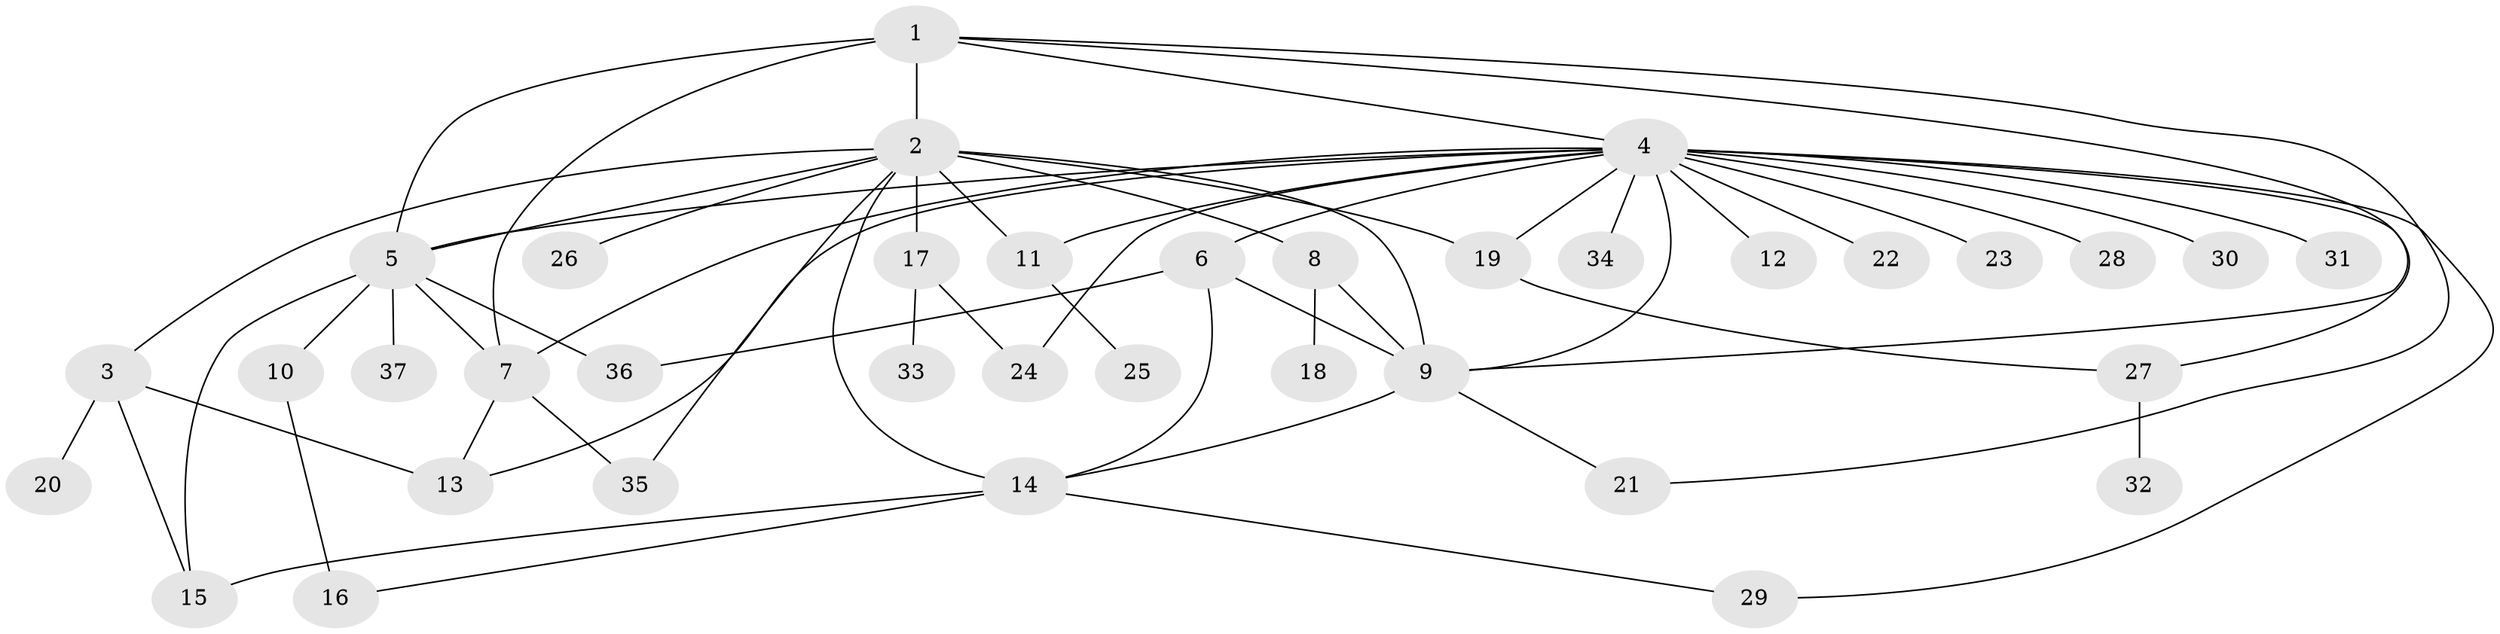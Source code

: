 // original degree distribution, {6: 0.03389830508474576, 15: 0.01694915254237288, 3: 0.13559322033898305, 20: 0.01694915254237288, 10: 0.03389830508474576, 5: 0.03389830508474576, 2: 0.2711864406779661, 4: 0.06779661016949153, 1: 0.3728813559322034, 7: 0.01694915254237288}
// Generated by graph-tools (version 1.1) at 2025/50/03/04/25 22:50:19]
// undirected, 37 vertices, 59 edges
graph export_dot {
  node [color=gray90,style=filled];
  1;
  2;
  3;
  4;
  5;
  6;
  7;
  8;
  9;
  10;
  11;
  12;
  13;
  14;
  15;
  16;
  17;
  18;
  19;
  20;
  21;
  22;
  23;
  24;
  25;
  26;
  27;
  28;
  29;
  30;
  31;
  32;
  33;
  34;
  35;
  36;
  37;
  1 -- 2 [weight=1.0];
  1 -- 4 [weight=1.0];
  1 -- 5 [weight=2.0];
  1 -- 7 [weight=1.0];
  1 -- 9 [weight=1.0];
  1 -- 21 [weight=1.0];
  2 -- 3 [weight=1.0];
  2 -- 5 [weight=1.0];
  2 -- 8 [weight=1.0];
  2 -- 9 [weight=1.0];
  2 -- 11 [weight=2.0];
  2 -- 14 [weight=1.0];
  2 -- 17 [weight=1.0];
  2 -- 19 [weight=1.0];
  2 -- 26 [weight=1.0];
  2 -- 35 [weight=1.0];
  3 -- 13 [weight=2.0];
  3 -- 15 [weight=1.0];
  3 -- 20 [weight=1.0];
  4 -- 5 [weight=1.0];
  4 -- 6 [weight=1.0];
  4 -- 7 [weight=1.0];
  4 -- 9 [weight=1.0];
  4 -- 11 [weight=1.0];
  4 -- 12 [weight=1.0];
  4 -- 13 [weight=1.0];
  4 -- 19 [weight=1.0];
  4 -- 22 [weight=1.0];
  4 -- 23 [weight=1.0];
  4 -- 24 [weight=1.0];
  4 -- 27 [weight=1.0];
  4 -- 28 [weight=1.0];
  4 -- 29 [weight=1.0];
  4 -- 30 [weight=1.0];
  4 -- 31 [weight=1.0];
  4 -- 34 [weight=1.0];
  5 -- 7 [weight=1.0];
  5 -- 10 [weight=2.0];
  5 -- 15 [weight=2.0];
  5 -- 36 [weight=1.0];
  5 -- 37 [weight=1.0];
  6 -- 9 [weight=1.0];
  6 -- 14 [weight=1.0];
  6 -- 36 [weight=1.0];
  7 -- 13 [weight=1.0];
  7 -- 35 [weight=1.0];
  8 -- 9 [weight=1.0];
  8 -- 18 [weight=1.0];
  9 -- 14 [weight=1.0];
  9 -- 21 [weight=1.0];
  10 -- 16 [weight=1.0];
  11 -- 25 [weight=1.0];
  14 -- 15 [weight=1.0];
  14 -- 16 [weight=1.0];
  14 -- 29 [weight=1.0];
  17 -- 24 [weight=1.0];
  17 -- 33 [weight=1.0];
  19 -- 27 [weight=1.0];
  27 -- 32 [weight=1.0];
}
